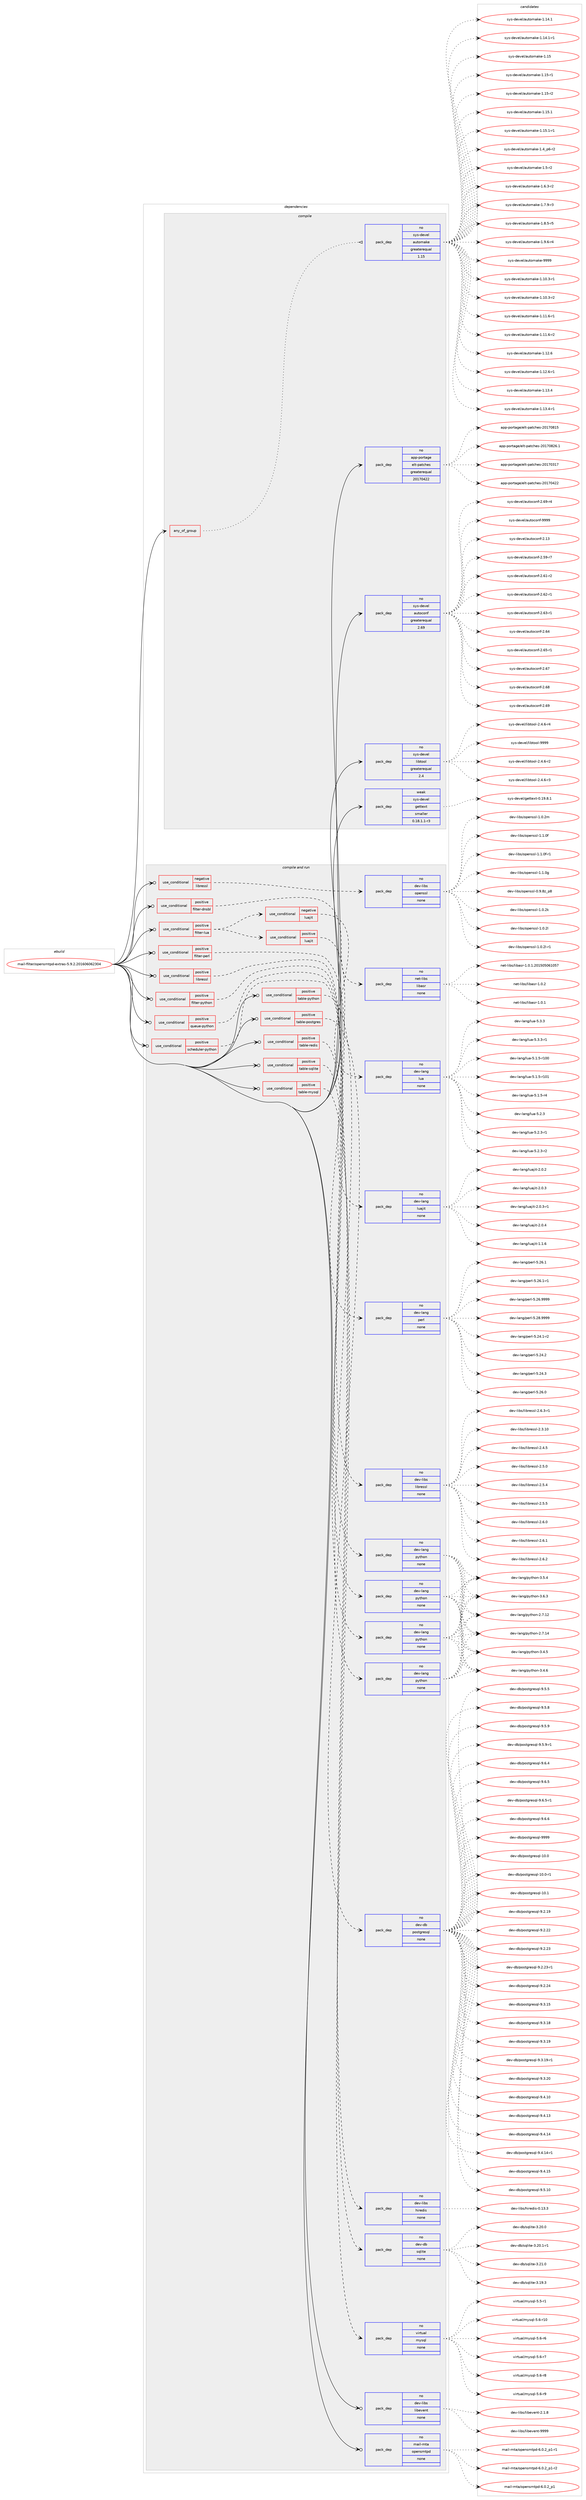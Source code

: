 digraph prolog {

# *************
# Graph options
# *************

newrank=true;
concentrate=true;
compound=true;
graph [rankdir=LR,fontname=Helvetica,fontsize=10,ranksep=1.5];#, ranksep=2.5, nodesep=0.2];
edge  [arrowhead=vee];
node  [fontname=Helvetica,fontsize=10];

# **********
# The ebuild
# **********

subgraph cluster_leftcol {
color=gray;
rank=same;
label=<<i>ebuild</i>>;
id [label="mail-filter/opensmtpd-extras-5.9.2.201606062304", color=red, width=4, href="../mail-filter/opensmtpd-extras-5.9.2.201606062304.svg"];
}

# ****************
# The dependencies
# ****************

subgraph cluster_midcol {
color=gray;
label=<<i>dependencies</i>>;
subgraph cluster_compile {
fillcolor="#eeeeee";
style=filled;
label=<<i>compile</i>>;
subgraph any5038 {
dependency342850 [label=<<TABLE BORDER="0" CELLBORDER="1" CELLSPACING="0" CELLPADDING="4"><TR><TD CELLPADDING="10">any_of_group</TD></TR></TABLE>>, shape=none, color=red];subgraph pack252106 {
dependency342851 [label=<<TABLE BORDER="0" CELLBORDER="1" CELLSPACING="0" CELLPADDING="4" WIDTH="220"><TR><TD ROWSPAN="6" CELLPADDING="30">pack_dep</TD></TR><TR><TD WIDTH="110">no</TD></TR><TR><TD>sys-devel</TD></TR><TR><TD>automake</TD></TR><TR><TD>greaterequal</TD></TR><TR><TD>1.15</TD></TR></TABLE>>, shape=none, color=blue];
}
dependency342850:e -> dependency342851:w [weight=20,style="dotted",arrowhead="oinv"];
}
id:e -> dependency342850:w [weight=20,style="solid",arrowhead="vee"];
subgraph pack252107 {
dependency342852 [label=<<TABLE BORDER="0" CELLBORDER="1" CELLSPACING="0" CELLPADDING="4" WIDTH="220"><TR><TD ROWSPAN="6" CELLPADDING="30">pack_dep</TD></TR><TR><TD WIDTH="110">no</TD></TR><TR><TD>app-portage</TD></TR><TR><TD>elt-patches</TD></TR><TR><TD>greaterequal</TD></TR><TR><TD>20170422</TD></TR></TABLE>>, shape=none, color=blue];
}
id:e -> dependency342852:w [weight=20,style="solid",arrowhead="vee"];
subgraph pack252108 {
dependency342853 [label=<<TABLE BORDER="0" CELLBORDER="1" CELLSPACING="0" CELLPADDING="4" WIDTH="220"><TR><TD ROWSPAN="6" CELLPADDING="30">pack_dep</TD></TR><TR><TD WIDTH="110">no</TD></TR><TR><TD>sys-devel</TD></TR><TR><TD>autoconf</TD></TR><TR><TD>greaterequal</TD></TR><TR><TD>2.69</TD></TR></TABLE>>, shape=none, color=blue];
}
id:e -> dependency342853:w [weight=20,style="solid",arrowhead="vee"];
subgraph pack252109 {
dependency342854 [label=<<TABLE BORDER="0" CELLBORDER="1" CELLSPACING="0" CELLPADDING="4" WIDTH="220"><TR><TD ROWSPAN="6" CELLPADDING="30">pack_dep</TD></TR><TR><TD WIDTH="110">no</TD></TR><TR><TD>sys-devel</TD></TR><TR><TD>libtool</TD></TR><TR><TD>greaterequal</TD></TR><TR><TD>2.4</TD></TR></TABLE>>, shape=none, color=blue];
}
id:e -> dependency342854:w [weight=20,style="solid",arrowhead="vee"];
subgraph pack252110 {
dependency342855 [label=<<TABLE BORDER="0" CELLBORDER="1" CELLSPACING="0" CELLPADDING="4" WIDTH="220"><TR><TD ROWSPAN="6" CELLPADDING="30">pack_dep</TD></TR><TR><TD WIDTH="110">weak</TD></TR><TR><TD>sys-devel</TD></TR><TR><TD>gettext</TD></TR><TR><TD>smaller</TD></TR><TR><TD>0.18.1.1-r3</TD></TR></TABLE>>, shape=none, color=blue];
}
id:e -> dependency342855:w [weight=20,style="solid",arrowhead="vee"];
}
subgraph cluster_compileandrun {
fillcolor="#eeeeee";
style=filled;
label=<<i>compile and run</i>>;
subgraph cond85605 {
dependency342856 [label=<<TABLE BORDER="0" CELLBORDER="1" CELLSPACING="0" CELLPADDING="4"><TR><TD ROWSPAN="3" CELLPADDING="10">use_conditional</TD></TR><TR><TD>negative</TD></TR><TR><TD>libressl</TD></TR></TABLE>>, shape=none, color=red];
subgraph pack252111 {
dependency342857 [label=<<TABLE BORDER="0" CELLBORDER="1" CELLSPACING="0" CELLPADDING="4" WIDTH="220"><TR><TD ROWSPAN="6" CELLPADDING="30">pack_dep</TD></TR><TR><TD WIDTH="110">no</TD></TR><TR><TD>dev-libs</TD></TR><TR><TD>openssl</TD></TR><TR><TD>none</TD></TR><TR><TD></TD></TR></TABLE>>, shape=none, color=blue];
}
dependency342856:e -> dependency342857:w [weight=20,style="dashed",arrowhead="vee"];
}
id:e -> dependency342856:w [weight=20,style="solid",arrowhead="odotvee"];
subgraph cond85606 {
dependency342858 [label=<<TABLE BORDER="0" CELLBORDER="1" CELLSPACING="0" CELLPADDING="4"><TR><TD ROWSPAN="3" CELLPADDING="10">use_conditional</TD></TR><TR><TD>positive</TD></TR><TR><TD>filter-dnsbl</TD></TR></TABLE>>, shape=none, color=red];
subgraph pack252112 {
dependency342859 [label=<<TABLE BORDER="0" CELLBORDER="1" CELLSPACING="0" CELLPADDING="4" WIDTH="220"><TR><TD ROWSPAN="6" CELLPADDING="30">pack_dep</TD></TR><TR><TD WIDTH="110">no</TD></TR><TR><TD>net-libs</TD></TR><TR><TD>libasr</TD></TR><TR><TD>none</TD></TR><TR><TD></TD></TR></TABLE>>, shape=none, color=blue];
}
dependency342858:e -> dependency342859:w [weight=20,style="dashed",arrowhead="vee"];
}
id:e -> dependency342858:w [weight=20,style="solid",arrowhead="odotvee"];
subgraph cond85607 {
dependency342860 [label=<<TABLE BORDER="0" CELLBORDER="1" CELLSPACING="0" CELLPADDING="4"><TR><TD ROWSPAN="3" CELLPADDING="10">use_conditional</TD></TR><TR><TD>positive</TD></TR><TR><TD>filter-lua</TD></TR></TABLE>>, shape=none, color=red];
subgraph cond85608 {
dependency342861 [label=<<TABLE BORDER="0" CELLBORDER="1" CELLSPACING="0" CELLPADDING="4"><TR><TD ROWSPAN="3" CELLPADDING="10">use_conditional</TD></TR><TR><TD>positive</TD></TR><TR><TD>luajit</TD></TR></TABLE>>, shape=none, color=red];
subgraph pack252113 {
dependency342862 [label=<<TABLE BORDER="0" CELLBORDER="1" CELLSPACING="0" CELLPADDING="4" WIDTH="220"><TR><TD ROWSPAN="6" CELLPADDING="30">pack_dep</TD></TR><TR><TD WIDTH="110">no</TD></TR><TR><TD>dev-lang</TD></TR><TR><TD>luajit</TD></TR><TR><TD>none</TD></TR><TR><TD></TD></TR></TABLE>>, shape=none, color=blue];
}
dependency342861:e -> dependency342862:w [weight=20,style="dashed",arrowhead="vee"];
}
dependency342860:e -> dependency342861:w [weight=20,style="dashed",arrowhead="vee"];
subgraph cond85609 {
dependency342863 [label=<<TABLE BORDER="0" CELLBORDER="1" CELLSPACING="0" CELLPADDING="4"><TR><TD ROWSPAN="3" CELLPADDING="10">use_conditional</TD></TR><TR><TD>negative</TD></TR><TR><TD>luajit</TD></TR></TABLE>>, shape=none, color=red];
subgraph pack252114 {
dependency342864 [label=<<TABLE BORDER="0" CELLBORDER="1" CELLSPACING="0" CELLPADDING="4" WIDTH="220"><TR><TD ROWSPAN="6" CELLPADDING="30">pack_dep</TD></TR><TR><TD WIDTH="110">no</TD></TR><TR><TD>dev-lang</TD></TR><TR><TD>lua</TD></TR><TR><TD>none</TD></TR><TR><TD></TD></TR></TABLE>>, shape=none, color=blue];
}
dependency342863:e -> dependency342864:w [weight=20,style="dashed",arrowhead="vee"];
}
dependency342860:e -> dependency342863:w [weight=20,style="dashed",arrowhead="vee"];
}
id:e -> dependency342860:w [weight=20,style="solid",arrowhead="odotvee"];
subgraph cond85610 {
dependency342865 [label=<<TABLE BORDER="0" CELLBORDER="1" CELLSPACING="0" CELLPADDING="4"><TR><TD ROWSPAN="3" CELLPADDING="10">use_conditional</TD></TR><TR><TD>positive</TD></TR><TR><TD>filter-perl</TD></TR></TABLE>>, shape=none, color=red];
subgraph pack252115 {
dependency342866 [label=<<TABLE BORDER="0" CELLBORDER="1" CELLSPACING="0" CELLPADDING="4" WIDTH="220"><TR><TD ROWSPAN="6" CELLPADDING="30">pack_dep</TD></TR><TR><TD WIDTH="110">no</TD></TR><TR><TD>dev-lang</TD></TR><TR><TD>perl</TD></TR><TR><TD>none</TD></TR><TR><TD></TD></TR></TABLE>>, shape=none, color=blue];
}
dependency342865:e -> dependency342866:w [weight=20,style="dashed",arrowhead="vee"];
}
id:e -> dependency342865:w [weight=20,style="solid",arrowhead="odotvee"];
subgraph cond85611 {
dependency342867 [label=<<TABLE BORDER="0" CELLBORDER="1" CELLSPACING="0" CELLPADDING="4"><TR><TD ROWSPAN="3" CELLPADDING="10">use_conditional</TD></TR><TR><TD>positive</TD></TR><TR><TD>filter-python</TD></TR></TABLE>>, shape=none, color=red];
subgraph pack252116 {
dependency342868 [label=<<TABLE BORDER="0" CELLBORDER="1" CELLSPACING="0" CELLPADDING="4" WIDTH="220"><TR><TD ROWSPAN="6" CELLPADDING="30">pack_dep</TD></TR><TR><TD WIDTH="110">no</TD></TR><TR><TD>dev-lang</TD></TR><TR><TD>python</TD></TR><TR><TD>none</TD></TR><TR><TD></TD></TR></TABLE>>, shape=none, color=blue];
}
dependency342867:e -> dependency342868:w [weight=20,style="dashed",arrowhead="vee"];
}
id:e -> dependency342867:w [weight=20,style="solid",arrowhead="odotvee"];
subgraph cond85612 {
dependency342869 [label=<<TABLE BORDER="0" CELLBORDER="1" CELLSPACING="0" CELLPADDING="4"><TR><TD ROWSPAN="3" CELLPADDING="10">use_conditional</TD></TR><TR><TD>positive</TD></TR><TR><TD>libressl</TD></TR></TABLE>>, shape=none, color=red];
subgraph pack252117 {
dependency342870 [label=<<TABLE BORDER="0" CELLBORDER="1" CELLSPACING="0" CELLPADDING="4" WIDTH="220"><TR><TD ROWSPAN="6" CELLPADDING="30">pack_dep</TD></TR><TR><TD WIDTH="110">no</TD></TR><TR><TD>dev-libs</TD></TR><TR><TD>libressl</TD></TR><TR><TD>none</TD></TR><TR><TD></TD></TR></TABLE>>, shape=none, color=blue];
}
dependency342869:e -> dependency342870:w [weight=20,style="dashed",arrowhead="vee"];
}
id:e -> dependency342869:w [weight=20,style="solid",arrowhead="odotvee"];
subgraph cond85613 {
dependency342871 [label=<<TABLE BORDER="0" CELLBORDER="1" CELLSPACING="0" CELLPADDING="4"><TR><TD ROWSPAN="3" CELLPADDING="10">use_conditional</TD></TR><TR><TD>positive</TD></TR><TR><TD>queue-python</TD></TR></TABLE>>, shape=none, color=red];
subgraph pack252118 {
dependency342872 [label=<<TABLE BORDER="0" CELLBORDER="1" CELLSPACING="0" CELLPADDING="4" WIDTH="220"><TR><TD ROWSPAN="6" CELLPADDING="30">pack_dep</TD></TR><TR><TD WIDTH="110">no</TD></TR><TR><TD>dev-lang</TD></TR><TR><TD>python</TD></TR><TR><TD>none</TD></TR><TR><TD></TD></TR></TABLE>>, shape=none, color=blue];
}
dependency342871:e -> dependency342872:w [weight=20,style="dashed",arrowhead="vee"];
}
id:e -> dependency342871:w [weight=20,style="solid",arrowhead="odotvee"];
subgraph cond85614 {
dependency342873 [label=<<TABLE BORDER="0" CELLBORDER="1" CELLSPACING="0" CELLPADDING="4"><TR><TD ROWSPAN="3" CELLPADDING="10">use_conditional</TD></TR><TR><TD>positive</TD></TR><TR><TD>scheduler-python</TD></TR></TABLE>>, shape=none, color=red];
subgraph pack252119 {
dependency342874 [label=<<TABLE BORDER="0" CELLBORDER="1" CELLSPACING="0" CELLPADDING="4" WIDTH="220"><TR><TD ROWSPAN="6" CELLPADDING="30">pack_dep</TD></TR><TR><TD WIDTH="110">no</TD></TR><TR><TD>dev-lang</TD></TR><TR><TD>python</TD></TR><TR><TD>none</TD></TR><TR><TD></TD></TR></TABLE>>, shape=none, color=blue];
}
dependency342873:e -> dependency342874:w [weight=20,style="dashed",arrowhead="vee"];
}
id:e -> dependency342873:w [weight=20,style="solid",arrowhead="odotvee"];
subgraph cond85615 {
dependency342875 [label=<<TABLE BORDER="0" CELLBORDER="1" CELLSPACING="0" CELLPADDING="4"><TR><TD ROWSPAN="3" CELLPADDING="10">use_conditional</TD></TR><TR><TD>positive</TD></TR><TR><TD>table-mysql</TD></TR></TABLE>>, shape=none, color=red];
subgraph pack252120 {
dependency342876 [label=<<TABLE BORDER="0" CELLBORDER="1" CELLSPACING="0" CELLPADDING="4" WIDTH="220"><TR><TD ROWSPAN="6" CELLPADDING="30">pack_dep</TD></TR><TR><TD WIDTH="110">no</TD></TR><TR><TD>virtual</TD></TR><TR><TD>mysql</TD></TR><TR><TD>none</TD></TR><TR><TD></TD></TR></TABLE>>, shape=none, color=blue];
}
dependency342875:e -> dependency342876:w [weight=20,style="dashed",arrowhead="vee"];
}
id:e -> dependency342875:w [weight=20,style="solid",arrowhead="odotvee"];
subgraph cond85616 {
dependency342877 [label=<<TABLE BORDER="0" CELLBORDER="1" CELLSPACING="0" CELLPADDING="4"><TR><TD ROWSPAN="3" CELLPADDING="10">use_conditional</TD></TR><TR><TD>positive</TD></TR><TR><TD>table-postgres</TD></TR></TABLE>>, shape=none, color=red];
subgraph pack252121 {
dependency342878 [label=<<TABLE BORDER="0" CELLBORDER="1" CELLSPACING="0" CELLPADDING="4" WIDTH="220"><TR><TD ROWSPAN="6" CELLPADDING="30">pack_dep</TD></TR><TR><TD WIDTH="110">no</TD></TR><TR><TD>dev-db</TD></TR><TR><TD>postgresql</TD></TR><TR><TD>none</TD></TR><TR><TD></TD></TR></TABLE>>, shape=none, color=blue];
}
dependency342877:e -> dependency342878:w [weight=20,style="dashed",arrowhead="vee"];
}
id:e -> dependency342877:w [weight=20,style="solid",arrowhead="odotvee"];
subgraph cond85617 {
dependency342879 [label=<<TABLE BORDER="0" CELLBORDER="1" CELLSPACING="0" CELLPADDING="4"><TR><TD ROWSPAN="3" CELLPADDING="10">use_conditional</TD></TR><TR><TD>positive</TD></TR><TR><TD>table-python</TD></TR></TABLE>>, shape=none, color=red];
subgraph pack252122 {
dependency342880 [label=<<TABLE BORDER="0" CELLBORDER="1" CELLSPACING="0" CELLPADDING="4" WIDTH="220"><TR><TD ROWSPAN="6" CELLPADDING="30">pack_dep</TD></TR><TR><TD WIDTH="110">no</TD></TR><TR><TD>dev-lang</TD></TR><TR><TD>python</TD></TR><TR><TD>none</TD></TR><TR><TD></TD></TR></TABLE>>, shape=none, color=blue];
}
dependency342879:e -> dependency342880:w [weight=20,style="dashed",arrowhead="vee"];
}
id:e -> dependency342879:w [weight=20,style="solid",arrowhead="odotvee"];
subgraph cond85618 {
dependency342881 [label=<<TABLE BORDER="0" CELLBORDER="1" CELLSPACING="0" CELLPADDING="4"><TR><TD ROWSPAN="3" CELLPADDING="10">use_conditional</TD></TR><TR><TD>positive</TD></TR><TR><TD>table-redis</TD></TR></TABLE>>, shape=none, color=red];
subgraph pack252123 {
dependency342882 [label=<<TABLE BORDER="0" CELLBORDER="1" CELLSPACING="0" CELLPADDING="4" WIDTH="220"><TR><TD ROWSPAN="6" CELLPADDING="30">pack_dep</TD></TR><TR><TD WIDTH="110">no</TD></TR><TR><TD>dev-libs</TD></TR><TR><TD>hiredis</TD></TR><TR><TD>none</TD></TR><TR><TD></TD></TR></TABLE>>, shape=none, color=blue];
}
dependency342881:e -> dependency342882:w [weight=20,style="dashed",arrowhead="vee"];
}
id:e -> dependency342881:w [weight=20,style="solid",arrowhead="odotvee"];
subgraph cond85619 {
dependency342883 [label=<<TABLE BORDER="0" CELLBORDER="1" CELLSPACING="0" CELLPADDING="4"><TR><TD ROWSPAN="3" CELLPADDING="10">use_conditional</TD></TR><TR><TD>positive</TD></TR><TR><TD>table-sqlite</TD></TR></TABLE>>, shape=none, color=red];
subgraph pack252124 {
dependency342884 [label=<<TABLE BORDER="0" CELLBORDER="1" CELLSPACING="0" CELLPADDING="4" WIDTH="220"><TR><TD ROWSPAN="6" CELLPADDING="30">pack_dep</TD></TR><TR><TD WIDTH="110">no</TD></TR><TR><TD>dev-db</TD></TR><TR><TD>sqlite</TD></TR><TR><TD>none</TD></TR><TR><TD></TD></TR></TABLE>>, shape=none, color=blue];
}
dependency342883:e -> dependency342884:w [weight=20,style="dashed",arrowhead="vee"];
}
id:e -> dependency342883:w [weight=20,style="solid",arrowhead="odotvee"];
subgraph pack252125 {
dependency342885 [label=<<TABLE BORDER="0" CELLBORDER="1" CELLSPACING="0" CELLPADDING="4" WIDTH="220"><TR><TD ROWSPAN="6" CELLPADDING="30">pack_dep</TD></TR><TR><TD WIDTH="110">no</TD></TR><TR><TD>dev-libs</TD></TR><TR><TD>libevent</TD></TR><TR><TD>none</TD></TR><TR><TD></TD></TR></TABLE>>, shape=none, color=blue];
}
id:e -> dependency342885:w [weight=20,style="solid",arrowhead="odotvee"];
subgraph pack252126 {
dependency342886 [label=<<TABLE BORDER="0" CELLBORDER="1" CELLSPACING="0" CELLPADDING="4" WIDTH="220"><TR><TD ROWSPAN="6" CELLPADDING="30">pack_dep</TD></TR><TR><TD WIDTH="110">no</TD></TR><TR><TD>mail-mta</TD></TR><TR><TD>opensmtpd</TD></TR><TR><TD>none</TD></TR><TR><TD></TD></TR></TABLE>>, shape=none, color=blue];
}
id:e -> dependency342886:w [weight=20,style="solid",arrowhead="odotvee"];
}
subgraph cluster_run {
fillcolor="#eeeeee";
style=filled;
label=<<i>run</i>>;
}
}

# **************
# The candidates
# **************

subgraph cluster_choices {
rank=same;
color=gray;
label=<<i>candidates</i>>;

subgraph choice252106 {
color=black;
nodesep=1;
choice11512111545100101118101108479711711611110997107101454946494846514511449 [label="sys-devel/automake-1.10.3-r1", color=red, width=4,href="../sys-devel/automake-1.10.3-r1.svg"];
choice11512111545100101118101108479711711611110997107101454946494846514511450 [label="sys-devel/automake-1.10.3-r2", color=red, width=4,href="../sys-devel/automake-1.10.3-r2.svg"];
choice11512111545100101118101108479711711611110997107101454946494946544511449 [label="sys-devel/automake-1.11.6-r1", color=red, width=4,href="../sys-devel/automake-1.11.6-r1.svg"];
choice11512111545100101118101108479711711611110997107101454946494946544511450 [label="sys-devel/automake-1.11.6-r2", color=red, width=4,href="../sys-devel/automake-1.11.6-r2.svg"];
choice1151211154510010111810110847971171161111099710710145494649504654 [label="sys-devel/automake-1.12.6", color=red, width=4,href="../sys-devel/automake-1.12.6.svg"];
choice11512111545100101118101108479711711611110997107101454946495046544511449 [label="sys-devel/automake-1.12.6-r1", color=red, width=4,href="../sys-devel/automake-1.12.6-r1.svg"];
choice1151211154510010111810110847971171161111099710710145494649514652 [label="sys-devel/automake-1.13.4", color=red, width=4,href="../sys-devel/automake-1.13.4.svg"];
choice11512111545100101118101108479711711611110997107101454946495146524511449 [label="sys-devel/automake-1.13.4-r1", color=red, width=4,href="../sys-devel/automake-1.13.4-r1.svg"];
choice1151211154510010111810110847971171161111099710710145494649524649 [label="sys-devel/automake-1.14.1", color=red, width=4,href="../sys-devel/automake-1.14.1.svg"];
choice11512111545100101118101108479711711611110997107101454946495246494511449 [label="sys-devel/automake-1.14.1-r1", color=red, width=4,href="../sys-devel/automake-1.14.1-r1.svg"];
choice115121115451001011181011084797117116111109971071014549464953 [label="sys-devel/automake-1.15", color=red, width=4,href="../sys-devel/automake-1.15.svg"];
choice1151211154510010111810110847971171161111099710710145494649534511449 [label="sys-devel/automake-1.15-r1", color=red, width=4,href="../sys-devel/automake-1.15-r1.svg"];
choice1151211154510010111810110847971171161111099710710145494649534511450 [label="sys-devel/automake-1.15-r2", color=red, width=4,href="../sys-devel/automake-1.15-r2.svg"];
choice1151211154510010111810110847971171161111099710710145494649534649 [label="sys-devel/automake-1.15.1", color=red, width=4,href="../sys-devel/automake-1.15.1.svg"];
choice11512111545100101118101108479711711611110997107101454946495346494511449 [label="sys-devel/automake-1.15.1-r1", color=red, width=4,href="../sys-devel/automake-1.15.1-r1.svg"];
choice115121115451001011181011084797117116111109971071014549465295112544511450 [label="sys-devel/automake-1.4_p6-r2", color=red, width=4,href="../sys-devel/automake-1.4_p6-r2.svg"];
choice11512111545100101118101108479711711611110997107101454946534511450 [label="sys-devel/automake-1.5-r2", color=red, width=4,href="../sys-devel/automake-1.5-r2.svg"];
choice115121115451001011181011084797117116111109971071014549465446514511450 [label="sys-devel/automake-1.6.3-r2", color=red, width=4,href="../sys-devel/automake-1.6.3-r2.svg"];
choice115121115451001011181011084797117116111109971071014549465546574511451 [label="sys-devel/automake-1.7.9-r3", color=red, width=4,href="../sys-devel/automake-1.7.9-r3.svg"];
choice115121115451001011181011084797117116111109971071014549465646534511453 [label="sys-devel/automake-1.8.5-r5", color=red, width=4,href="../sys-devel/automake-1.8.5-r5.svg"];
choice115121115451001011181011084797117116111109971071014549465746544511452 [label="sys-devel/automake-1.9.6-r4", color=red, width=4,href="../sys-devel/automake-1.9.6-r4.svg"];
choice115121115451001011181011084797117116111109971071014557575757 [label="sys-devel/automake-9999", color=red, width=4,href="../sys-devel/automake-9999.svg"];
dependency342851:e -> choice11512111545100101118101108479711711611110997107101454946494846514511449:w [style=dotted,weight="100"];
dependency342851:e -> choice11512111545100101118101108479711711611110997107101454946494846514511450:w [style=dotted,weight="100"];
dependency342851:e -> choice11512111545100101118101108479711711611110997107101454946494946544511449:w [style=dotted,weight="100"];
dependency342851:e -> choice11512111545100101118101108479711711611110997107101454946494946544511450:w [style=dotted,weight="100"];
dependency342851:e -> choice1151211154510010111810110847971171161111099710710145494649504654:w [style=dotted,weight="100"];
dependency342851:e -> choice11512111545100101118101108479711711611110997107101454946495046544511449:w [style=dotted,weight="100"];
dependency342851:e -> choice1151211154510010111810110847971171161111099710710145494649514652:w [style=dotted,weight="100"];
dependency342851:e -> choice11512111545100101118101108479711711611110997107101454946495146524511449:w [style=dotted,weight="100"];
dependency342851:e -> choice1151211154510010111810110847971171161111099710710145494649524649:w [style=dotted,weight="100"];
dependency342851:e -> choice11512111545100101118101108479711711611110997107101454946495246494511449:w [style=dotted,weight="100"];
dependency342851:e -> choice115121115451001011181011084797117116111109971071014549464953:w [style=dotted,weight="100"];
dependency342851:e -> choice1151211154510010111810110847971171161111099710710145494649534511449:w [style=dotted,weight="100"];
dependency342851:e -> choice1151211154510010111810110847971171161111099710710145494649534511450:w [style=dotted,weight="100"];
dependency342851:e -> choice1151211154510010111810110847971171161111099710710145494649534649:w [style=dotted,weight="100"];
dependency342851:e -> choice11512111545100101118101108479711711611110997107101454946495346494511449:w [style=dotted,weight="100"];
dependency342851:e -> choice115121115451001011181011084797117116111109971071014549465295112544511450:w [style=dotted,weight="100"];
dependency342851:e -> choice11512111545100101118101108479711711611110997107101454946534511450:w [style=dotted,weight="100"];
dependency342851:e -> choice115121115451001011181011084797117116111109971071014549465446514511450:w [style=dotted,weight="100"];
dependency342851:e -> choice115121115451001011181011084797117116111109971071014549465546574511451:w [style=dotted,weight="100"];
dependency342851:e -> choice115121115451001011181011084797117116111109971071014549465646534511453:w [style=dotted,weight="100"];
dependency342851:e -> choice115121115451001011181011084797117116111109971071014549465746544511452:w [style=dotted,weight="100"];
dependency342851:e -> choice115121115451001011181011084797117116111109971071014557575757:w [style=dotted,weight="100"];
}
subgraph choice252107 {
color=black;
nodesep=1;
choice97112112451121111141169710310147101108116451129711699104101115455048495548514955 [label="app-portage/elt-patches-20170317", color=red, width=4,href="../app-portage/elt-patches-20170317.svg"];
choice97112112451121111141169710310147101108116451129711699104101115455048495548525050 [label="app-portage/elt-patches-20170422", color=red, width=4,href="../app-portage/elt-patches-20170422.svg"];
choice97112112451121111141169710310147101108116451129711699104101115455048495548564953 [label="app-portage/elt-patches-20170815", color=red, width=4,href="../app-portage/elt-patches-20170815.svg"];
choice971121124511211111411697103101471011081164511297116991041011154550484955485650544649 [label="app-portage/elt-patches-20170826.1", color=red, width=4,href="../app-portage/elt-patches-20170826.1.svg"];
dependency342852:e -> choice97112112451121111141169710310147101108116451129711699104101115455048495548514955:w [style=dotted,weight="100"];
dependency342852:e -> choice97112112451121111141169710310147101108116451129711699104101115455048495548525050:w [style=dotted,weight="100"];
dependency342852:e -> choice97112112451121111141169710310147101108116451129711699104101115455048495548564953:w [style=dotted,weight="100"];
dependency342852:e -> choice971121124511211111411697103101471011081164511297116991041011154550484955485650544649:w [style=dotted,weight="100"];
}
subgraph choice252108 {
color=black;
nodesep=1;
choice115121115451001011181011084797117116111991111101024550464951 [label="sys-devel/autoconf-2.13", color=red, width=4,href="../sys-devel/autoconf-2.13.svg"];
choice1151211154510010111810110847971171161119911111010245504653574511455 [label="sys-devel/autoconf-2.59-r7", color=red, width=4,href="../sys-devel/autoconf-2.59-r7.svg"];
choice1151211154510010111810110847971171161119911111010245504654494511450 [label="sys-devel/autoconf-2.61-r2", color=red, width=4,href="../sys-devel/autoconf-2.61-r2.svg"];
choice1151211154510010111810110847971171161119911111010245504654504511449 [label="sys-devel/autoconf-2.62-r1", color=red, width=4,href="../sys-devel/autoconf-2.62-r1.svg"];
choice1151211154510010111810110847971171161119911111010245504654514511449 [label="sys-devel/autoconf-2.63-r1", color=red, width=4,href="../sys-devel/autoconf-2.63-r1.svg"];
choice115121115451001011181011084797117116111991111101024550465452 [label="sys-devel/autoconf-2.64", color=red, width=4,href="../sys-devel/autoconf-2.64.svg"];
choice1151211154510010111810110847971171161119911111010245504654534511449 [label="sys-devel/autoconf-2.65-r1", color=red, width=4,href="../sys-devel/autoconf-2.65-r1.svg"];
choice115121115451001011181011084797117116111991111101024550465455 [label="sys-devel/autoconf-2.67", color=red, width=4,href="../sys-devel/autoconf-2.67.svg"];
choice115121115451001011181011084797117116111991111101024550465456 [label="sys-devel/autoconf-2.68", color=red, width=4,href="../sys-devel/autoconf-2.68.svg"];
choice115121115451001011181011084797117116111991111101024550465457 [label="sys-devel/autoconf-2.69", color=red, width=4,href="../sys-devel/autoconf-2.69.svg"];
choice1151211154510010111810110847971171161119911111010245504654574511452 [label="sys-devel/autoconf-2.69-r4", color=red, width=4,href="../sys-devel/autoconf-2.69-r4.svg"];
choice115121115451001011181011084797117116111991111101024557575757 [label="sys-devel/autoconf-9999", color=red, width=4,href="../sys-devel/autoconf-9999.svg"];
dependency342853:e -> choice115121115451001011181011084797117116111991111101024550464951:w [style=dotted,weight="100"];
dependency342853:e -> choice1151211154510010111810110847971171161119911111010245504653574511455:w [style=dotted,weight="100"];
dependency342853:e -> choice1151211154510010111810110847971171161119911111010245504654494511450:w [style=dotted,weight="100"];
dependency342853:e -> choice1151211154510010111810110847971171161119911111010245504654504511449:w [style=dotted,weight="100"];
dependency342853:e -> choice1151211154510010111810110847971171161119911111010245504654514511449:w [style=dotted,weight="100"];
dependency342853:e -> choice115121115451001011181011084797117116111991111101024550465452:w [style=dotted,weight="100"];
dependency342853:e -> choice1151211154510010111810110847971171161119911111010245504654534511449:w [style=dotted,weight="100"];
dependency342853:e -> choice115121115451001011181011084797117116111991111101024550465455:w [style=dotted,weight="100"];
dependency342853:e -> choice115121115451001011181011084797117116111991111101024550465456:w [style=dotted,weight="100"];
dependency342853:e -> choice115121115451001011181011084797117116111991111101024550465457:w [style=dotted,weight="100"];
dependency342853:e -> choice1151211154510010111810110847971171161119911111010245504654574511452:w [style=dotted,weight="100"];
dependency342853:e -> choice115121115451001011181011084797117116111991111101024557575757:w [style=dotted,weight="100"];
}
subgraph choice252109 {
color=black;
nodesep=1;
choice1151211154510010111810110847108105981161111111084550465246544511450 [label="sys-devel/libtool-2.4.6-r2", color=red, width=4,href="../sys-devel/libtool-2.4.6-r2.svg"];
choice1151211154510010111810110847108105981161111111084550465246544511451 [label="sys-devel/libtool-2.4.6-r3", color=red, width=4,href="../sys-devel/libtool-2.4.6-r3.svg"];
choice1151211154510010111810110847108105981161111111084550465246544511452 [label="sys-devel/libtool-2.4.6-r4", color=red, width=4,href="../sys-devel/libtool-2.4.6-r4.svg"];
choice1151211154510010111810110847108105981161111111084557575757 [label="sys-devel/libtool-9999", color=red, width=4,href="../sys-devel/libtool-9999.svg"];
dependency342854:e -> choice1151211154510010111810110847108105981161111111084550465246544511450:w [style=dotted,weight="100"];
dependency342854:e -> choice1151211154510010111810110847108105981161111111084550465246544511451:w [style=dotted,weight="100"];
dependency342854:e -> choice1151211154510010111810110847108105981161111111084550465246544511452:w [style=dotted,weight="100"];
dependency342854:e -> choice1151211154510010111810110847108105981161111111084557575757:w [style=dotted,weight="100"];
}
subgraph choice252110 {
color=black;
nodesep=1;
choice1151211154510010111810110847103101116116101120116454846495746564649 [label="sys-devel/gettext-0.19.8.1", color=red, width=4,href="../sys-devel/gettext-0.19.8.1.svg"];
dependency342855:e -> choice1151211154510010111810110847103101116116101120116454846495746564649:w [style=dotted,weight="100"];
}
subgraph choice252111 {
color=black;
nodesep=1;
choice1001011184510810598115471111121011101151151084548465746561229511256 [label="dev-libs/openssl-0.9.8z_p8", color=red, width=4,href="../dev-libs/openssl-0.9.8z_p8.svg"];
choice100101118451081059811547111112101110115115108454946484650107 [label="dev-libs/openssl-1.0.2k", color=red, width=4,href="../dev-libs/openssl-1.0.2k.svg"];
choice100101118451081059811547111112101110115115108454946484650108 [label="dev-libs/openssl-1.0.2l", color=red, width=4,href="../dev-libs/openssl-1.0.2l.svg"];
choice1001011184510810598115471111121011101151151084549464846501084511449 [label="dev-libs/openssl-1.0.2l-r1", color=red, width=4,href="../dev-libs/openssl-1.0.2l-r1.svg"];
choice100101118451081059811547111112101110115115108454946484650109 [label="dev-libs/openssl-1.0.2m", color=red, width=4,href="../dev-libs/openssl-1.0.2m.svg"];
choice100101118451081059811547111112101110115115108454946494648102 [label="dev-libs/openssl-1.1.0f", color=red, width=4,href="../dev-libs/openssl-1.1.0f.svg"];
choice1001011184510810598115471111121011101151151084549464946481024511449 [label="dev-libs/openssl-1.1.0f-r1", color=red, width=4,href="../dev-libs/openssl-1.1.0f-r1.svg"];
choice100101118451081059811547111112101110115115108454946494648103 [label="dev-libs/openssl-1.1.0g", color=red, width=4,href="../dev-libs/openssl-1.1.0g.svg"];
dependency342857:e -> choice1001011184510810598115471111121011101151151084548465746561229511256:w [style=dotted,weight="100"];
dependency342857:e -> choice100101118451081059811547111112101110115115108454946484650107:w [style=dotted,weight="100"];
dependency342857:e -> choice100101118451081059811547111112101110115115108454946484650108:w [style=dotted,weight="100"];
dependency342857:e -> choice1001011184510810598115471111121011101151151084549464846501084511449:w [style=dotted,weight="100"];
dependency342857:e -> choice100101118451081059811547111112101110115115108454946484650109:w [style=dotted,weight="100"];
dependency342857:e -> choice100101118451081059811547111112101110115115108454946494648102:w [style=dotted,weight="100"];
dependency342857:e -> choice1001011184510810598115471111121011101151151084549464946481024511449:w [style=dotted,weight="100"];
dependency342857:e -> choice100101118451081059811547111112101110115115108454946494648103:w [style=dotted,weight="100"];
}
subgraph choice252112 {
color=black;
nodesep=1;
choice1101011164510810598115471081059897115114454946484649 [label="net-libs/libasr-1.0.1", color=red, width=4,href="../net-libs/libasr-1.0.1.svg"];
choice110101116451081059811547108105989711511445494648464946504849534853485449485355 [label="net-libs/libasr-1.0.1.201505061057", color=red, width=4,href="../net-libs/libasr-1.0.1.201505061057.svg"];
choice1101011164510810598115471081059897115114454946484650 [label="net-libs/libasr-1.0.2", color=red, width=4,href="../net-libs/libasr-1.0.2.svg"];
dependency342859:e -> choice1101011164510810598115471081059897115114454946484649:w [style=dotted,weight="100"];
dependency342859:e -> choice110101116451081059811547108105989711511445494648464946504849534853485449485355:w [style=dotted,weight="100"];
dependency342859:e -> choice1101011164510810598115471081059897115114454946484650:w [style=dotted,weight="100"];
}
subgraph choice252113 {
color=black;
nodesep=1;
choice10010111845108971101034710811797106105116454946494654 [label="dev-lang/luajit-1.1.6", color=red, width=4,href="../dev-lang/luajit-1.1.6.svg"];
choice10010111845108971101034710811797106105116455046484650 [label="dev-lang/luajit-2.0.2", color=red, width=4,href="../dev-lang/luajit-2.0.2.svg"];
choice10010111845108971101034710811797106105116455046484651 [label="dev-lang/luajit-2.0.3", color=red, width=4,href="../dev-lang/luajit-2.0.3.svg"];
choice100101118451089711010347108117971061051164550464846514511449 [label="dev-lang/luajit-2.0.3-r1", color=red, width=4,href="../dev-lang/luajit-2.0.3-r1.svg"];
choice10010111845108971101034710811797106105116455046484652 [label="dev-lang/luajit-2.0.4", color=red, width=4,href="../dev-lang/luajit-2.0.4.svg"];
dependency342862:e -> choice10010111845108971101034710811797106105116454946494654:w [style=dotted,weight="100"];
dependency342862:e -> choice10010111845108971101034710811797106105116455046484650:w [style=dotted,weight="100"];
dependency342862:e -> choice10010111845108971101034710811797106105116455046484651:w [style=dotted,weight="100"];
dependency342862:e -> choice100101118451089711010347108117971061051164550464846514511449:w [style=dotted,weight="100"];
dependency342862:e -> choice10010111845108971101034710811797106105116455046484652:w [style=dotted,weight="100"];
}
subgraph choice252114 {
color=black;
nodesep=1;
choice1001011184510897110103471081179745534649465345114494848 [label="dev-lang/lua-5.1.5-r100", color=red, width=4,href="../dev-lang/lua-5.1.5-r100.svg"];
choice1001011184510897110103471081179745534649465345114494849 [label="dev-lang/lua-5.1.5-r101", color=red, width=4,href="../dev-lang/lua-5.1.5-r101.svg"];
choice100101118451089711010347108117974553464946534511452 [label="dev-lang/lua-5.1.5-r4", color=red, width=4,href="../dev-lang/lua-5.1.5-r4.svg"];
choice10010111845108971101034710811797455346504651 [label="dev-lang/lua-5.2.3", color=red, width=4,href="../dev-lang/lua-5.2.3.svg"];
choice100101118451089711010347108117974553465046514511449 [label="dev-lang/lua-5.2.3-r1", color=red, width=4,href="../dev-lang/lua-5.2.3-r1.svg"];
choice100101118451089711010347108117974553465046514511450 [label="dev-lang/lua-5.2.3-r2", color=red, width=4,href="../dev-lang/lua-5.2.3-r2.svg"];
choice10010111845108971101034710811797455346514651 [label="dev-lang/lua-5.3.3", color=red, width=4,href="../dev-lang/lua-5.3.3.svg"];
choice100101118451089711010347108117974553465146514511449 [label="dev-lang/lua-5.3.3-r1", color=red, width=4,href="../dev-lang/lua-5.3.3-r1.svg"];
dependency342864:e -> choice1001011184510897110103471081179745534649465345114494848:w [style=dotted,weight="100"];
dependency342864:e -> choice1001011184510897110103471081179745534649465345114494849:w [style=dotted,weight="100"];
dependency342864:e -> choice100101118451089711010347108117974553464946534511452:w [style=dotted,weight="100"];
dependency342864:e -> choice10010111845108971101034710811797455346504651:w [style=dotted,weight="100"];
dependency342864:e -> choice100101118451089711010347108117974553465046514511449:w [style=dotted,weight="100"];
dependency342864:e -> choice100101118451089711010347108117974553465046514511450:w [style=dotted,weight="100"];
dependency342864:e -> choice10010111845108971101034710811797455346514651:w [style=dotted,weight="100"];
dependency342864:e -> choice100101118451089711010347108117974553465146514511449:w [style=dotted,weight="100"];
}
subgraph choice252115 {
color=black;
nodesep=1;
choice100101118451089711010347112101114108455346505246494511450 [label="dev-lang/perl-5.24.1-r2", color=red, width=4,href="../dev-lang/perl-5.24.1-r2.svg"];
choice10010111845108971101034711210111410845534650524650 [label="dev-lang/perl-5.24.2", color=red, width=4,href="../dev-lang/perl-5.24.2.svg"];
choice10010111845108971101034711210111410845534650524651 [label="dev-lang/perl-5.24.3", color=red, width=4,href="../dev-lang/perl-5.24.3.svg"];
choice10010111845108971101034711210111410845534650544648 [label="dev-lang/perl-5.26.0", color=red, width=4,href="../dev-lang/perl-5.26.0.svg"];
choice10010111845108971101034711210111410845534650544649 [label="dev-lang/perl-5.26.1", color=red, width=4,href="../dev-lang/perl-5.26.1.svg"];
choice100101118451089711010347112101114108455346505446494511449 [label="dev-lang/perl-5.26.1-r1", color=red, width=4,href="../dev-lang/perl-5.26.1-r1.svg"];
choice10010111845108971101034711210111410845534650544657575757 [label="dev-lang/perl-5.26.9999", color=red, width=4,href="../dev-lang/perl-5.26.9999.svg"];
choice10010111845108971101034711210111410845534650564657575757 [label="dev-lang/perl-5.28.9999", color=red, width=4,href="../dev-lang/perl-5.28.9999.svg"];
dependency342866:e -> choice100101118451089711010347112101114108455346505246494511450:w [style=dotted,weight="100"];
dependency342866:e -> choice10010111845108971101034711210111410845534650524650:w [style=dotted,weight="100"];
dependency342866:e -> choice10010111845108971101034711210111410845534650524651:w [style=dotted,weight="100"];
dependency342866:e -> choice10010111845108971101034711210111410845534650544648:w [style=dotted,weight="100"];
dependency342866:e -> choice10010111845108971101034711210111410845534650544649:w [style=dotted,weight="100"];
dependency342866:e -> choice100101118451089711010347112101114108455346505446494511449:w [style=dotted,weight="100"];
dependency342866:e -> choice10010111845108971101034711210111410845534650544657575757:w [style=dotted,weight="100"];
dependency342866:e -> choice10010111845108971101034711210111410845534650564657575757:w [style=dotted,weight="100"];
}
subgraph choice252116 {
color=black;
nodesep=1;
choice10010111845108971101034711212111610411111045504655464950 [label="dev-lang/python-2.7.12", color=red, width=4,href="../dev-lang/python-2.7.12.svg"];
choice10010111845108971101034711212111610411111045504655464952 [label="dev-lang/python-2.7.14", color=red, width=4,href="../dev-lang/python-2.7.14.svg"];
choice100101118451089711010347112121116104111110455146524653 [label="dev-lang/python-3.4.5", color=red, width=4,href="../dev-lang/python-3.4.5.svg"];
choice100101118451089711010347112121116104111110455146524654 [label="dev-lang/python-3.4.6", color=red, width=4,href="../dev-lang/python-3.4.6.svg"];
choice100101118451089711010347112121116104111110455146534652 [label="dev-lang/python-3.5.4", color=red, width=4,href="../dev-lang/python-3.5.4.svg"];
choice100101118451089711010347112121116104111110455146544651 [label="dev-lang/python-3.6.3", color=red, width=4,href="../dev-lang/python-3.6.3.svg"];
dependency342868:e -> choice10010111845108971101034711212111610411111045504655464950:w [style=dotted,weight="100"];
dependency342868:e -> choice10010111845108971101034711212111610411111045504655464952:w [style=dotted,weight="100"];
dependency342868:e -> choice100101118451089711010347112121116104111110455146524653:w [style=dotted,weight="100"];
dependency342868:e -> choice100101118451089711010347112121116104111110455146524654:w [style=dotted,weight="100"];
dependency342868:e -> choice100101118451089711010347112121116104111110455146534652:w [style=dotted,weight="100"];
dependency342868:e -> choice100101118451089711010347112121116104111110455146544651:w [style=dotted,weight="100"];
}
subgraph choice252117 {
color=black;
nodesep=1;
choice1001011184510810598115471081059811410111511510845504651464948 [label="dev-libs/libressl-2.3.10", color=red, width=4,href="../dev-libs/libressl-2.3.10.svg"];
choice10010111845108105981154710810598114101115115108455046524653 [label="dev-libs/libressl-2.4.5", color=red, width=4,href="../dev-libs/libressl-2.4.5.svg"];
choice10010111845108105981154710810598114101115115108455046534648 [label="dev-libs/libressl-2.5.0", color=red, width=4,href="../dev-libs/libressl-2.5.0.svg"];
choice10010111845108105981154710810598114101115115108455046534652 [label="dev-libs/libressl-2.5.4", color=red, width=4,href="../dev-libs/libressl-2.5.4.svg"];
choice10010111845108105981154710810598114101115115108455046534653 [label="dev-libs/libressl-2.5.5", color=red, width=4,href="../dev-libs/libressl-2.5.5.svg"];
choice10010111845108105981154710810598114101115115108455046544648 [label="dev-libs/libressl-2.6.0", color=red, width=4,href="../dev-libs/libressl-2.6.0.svg"];
choice10010111845108105981154710810598114101115115108455046544649 [label="dev-libs/libressl-2.6.1", color=red, width=4,href="../dev-libs/libressl-2.6.1.svg"];
choice10010111845108105981154710810598114101115115108455046544650 [label="dev-libs/libressl-2.6.2", color=red, width=4,href="../dev-libs/libressl-2.6.2.svg"];
choice100101118451081059811547108105981141011151151084550465446514511449 [label="dev-libs/libressl-2.6.3-r1", color=red, width=4,href="../dev-libs/libressl-2.6.3-r1.svg"];
dependency342870:e -> choice1001011184510810598115471081059811410111511510845504651464948:w [style=dotted,weight="100"];
dependency342870:e -> choice10010111845108105981154710810598114101115115108455046524653:w [style=dotted,weight="100"];
dependency342870:e -> choice10010111845108105981154710810598114101115115108455046534648:w [style=dotted,weight="100"];
dependency342870:e -> choice10010111845108105981154710810598114101115115108455046534652:w [style=dotted,weight="100"];
dependency342870:e -> choice10010111845108105981154710810598114101115115108455046534653:w [style=dotted,weight="100"];
dependency342870:e -> choice10010111845108105981154710810598114101115115108455046544648:w [style=dotted,weight="100"];
dependency342870:e -> choice10010111845108105981154710810598114101115115108455046544649:w [style=dotted,weight="100"];
dependency342870:e -> choice10010111845108105981154710810598114101115115108455046544650:w [style=dotted,weight="100"];
dependency342870:e -> choice100101118451081059811547108105981141011151151084550465446514511449:w [style=dotted,weight="100"];
}
subgraph choice252118 {
color=black;
nodesep=1;
choice10010111845108971101034711212111610411111045504655464950 [label="dev-lang/python-2.7.12", color=red, width=4,href="../dev-lang/python-2.7.12.svg"];
choice10010111845108971101034711212111610411111045504655464952 [label="dev-lang/python-2.7.14", color=red, width=4,href="../dev-lang/python-2.7.14.svg"];
choice100101118451089711010347112121116104111110455146524653 [label="dev-lang/python-3.4.5", color=red, width=4,href="../dev-lang/python-3.4.5.svg"];
choice100101118451089711010347112121116104111110455146524654 [label="dev-lang/python-3.4.6", color=red, width=4,href="../dev-lang/python-3.4.6.svg"];
choice100101118451089711010347112121116104111110455146534652 [label="dev-lang/python-3.5.4", color=red, width=4,href="../dev-lang/python-3.5.4.svg"];
choice100101118451089711010347112121116104111110455146544651 [label="dev-lang/python-3.6.3", color=red, width=4,href="../dev-lang/python-3.6.3.svg"];
dependency342872:e -> choice10010111845108971101034711212111610411111045504655464950:w [style=dotted,weight="100"];
dependency342872:e -> choice10010111845108971101034711212111610411111045504655464952:w [style=dotted,weight="100"];
dependency342872:e -> choice100101118451089711010347112121116104111110455146524653:w [style=dotted,weight="100"];
dependency342872:e -> choice100101118451089711010347112121116104111110455146524654:w [style=dotted,weight="100"];
dependency342872:e -> choice100101118451089711010347112121116104111110455146534652:w [style=dotted,weight="100"];
dependency342872:e -> choice100101118451089711010347112121116104111110455146544651:w [style=dotted,weight="100"];
}
subgraph choice252119 {
color=black;
nodesep=1;
choice10010111845108971101034711212111610411111045504655464950 [label="dev-lang/python-2.7.12", color=red, width=4,href="../dev-lang/python-2.7.12.svg"];
choice10010111845108971101034711212111610411111045504655464952 [label="dev-lang/python-2.7.14", color=red, width=4,href="../dev-lang/python-2.7.14.svg"];
choice100101118451089711010347112121116104111110455146524653 [label="dev-lang/python-3.4.5", color=red, width=4,href="../dev-lang/python-3.4.5.svg"];
choice100101118451089711010347112121116104111110455146524654 [label="dev-lang/python-3.4.6", color=red, width=4,href="../dev-lang/python-3.4.6.svg"];
choice100101118451089711010347112121116104111110455146534652 [label="dev-lang/python-3.5.4", color=red, width=4,href="../dev-lang/python-3.5.4.svg"];
choice100101118451089711010347112121116104111110455146544651 [label="dev-lang/python-3.6.3", color=red, width=4,href="../dev-lang/python-3.6.3.svg"];
dependency342874:e -> choice10010111845108971101034711212111610411111045504655464950:w [style=dotted,weight="100"];
dependency342874:e -> choice10010111845108971101034711212111610411111045504655464952:w [style=dotted,weight="100"];
dependency342874:e -> choice100101118451089711010347112121116104111110455146524653:w [style=dotted,weight="100"];
dependency342874:e -> choice100101118451089711010347112121116104111110455146524654:w [style=dotted,weight="100"];
dependency342874:e -> choice100101118451089711010347112121116104111110455146534652:w [style=dotted,weight="100"];
dependency342874:e -> choice100101118451089711010347112121116104111110455146544651:w [style=dotted,weight="100"];
}
subgraph choice252120 {
color=black;
nodesep=1;
choice1181051141161179710847109121115113108455346534511449 [label="virtual/mysql-5.5-r1", color=red, width=4,href="../virtual/mysql-5.5-r1.svg"];
choice118105114116117971084710912111511310845534654451144948 [label="virtual/mysql-5.6-r10", color=red, width=4,href="../virtual/mysql-5.6-r10.svg"];
choice1181051141161179710847109121115113108455346544511454 [label="virtual/mysql-5.6-r6", color=red, width=4,href="../virtual/mysql-5.6-r6.svg"];
choice1181051141161179710847109121115113108455346544511455 [label="virtual/mysql-5.6-r7", color=red, width=4,href="../virtual/mysql-5.6-r7.svg"];
choice1181051141161179710847109121115113108455346544511456 [label="virtual/mysql-5.6-r8", color=red, width=4,href="../virtual/mysql-5.6-r8.svg"];
choice1181051141161179710847109121115113108455346544511457 [label="virtual/mysql-5.6-r9", color=red, width=4,href="../virtual/mysql-5.6-r9.svg"];
dependency342876:e -> choice1181051141161179710847109121115113108455346534511449:w [style=dotted,weight="100"];
dependency342876:e -> choice118105114116117971084710912111511310845534654451144948:w [style=dotted,weight="100"];
dependency342876:e -> choice1181051141161179710847109121115113108455346544511454:w [style=dotted,weight="100"];
dependency342876:e -> choice1181051141161179710847109121115113108455346544511455:w [style=dotted,weight="100"];
dependency342876:e -> choice1181051141161179710847109121115113108455346544511456:w [style=dotted,weight="100"];
dependency342876:e -> choice1181051141161179710847109121115113108455346544511457:w [style=dotted,weight="100"];
}
subgraph choice252121 {
color=black;
nodesep=1;
choice1001011184510098471121111151161031141011151131084549484648 [label="dev-db/postgresql-10.0", color=red, width=4,href="../dev-db/postgresql-10.0.svg"];
choice10010111845100984711211111511610311410111511310845494846484511449 [label="dev-db/postgresql-10.0-r1", color=red, width=4,href="../dev-db/postgresql-10.0-r1.svg"];
choice1001011184510098471121111151161031141011151131084549484649 [label="dev-db/postgresql-10.1", color=red, width=4,href="../dev-db/postgresql-10.1.svg"];
choice10010111845100984711211111511610311410111511310845574650464957 [label="dev-db/postgresql-9.2.19", color=red, width=4,href="../dev-db/postgresql-9.2.19.svg"];
choice10010111845100984711211111511610311410111511310845574650465050 [label="dev-db/postgresql-9.2.22", color=red, width=4,href="../dev-db/postgresql-9.2.22.svg"];
choice10010111845100984711211111511610311410111511310845574650465051 [label="dev-db/postgresql-9.2.23", color=red, width=4,href="../dev-db/postgresql-9.2.23.svg"];
choice100101118451009847112111115116103114101115113108455746504650514511449 [label="dev-db/postgresql-9.2.23-r1", color=red, width=4,href="../dev-db/postgresql-9.2.23-r1.svg"];
choice10010111845100984711211111511610311410111511310845574650465052 [label="dev-db/postgresql-9.2.24", color=red, width=4,href="../dev-db/postgresql-9.2.24.svg"];
choice10010111845100984711211111511610311410111511310845574651464953 [label="dev-db/postgresql-9.3.15", color=red, width=4,href="../dev-db/postgresql-9.3.15.svg"];
choice10010111845100984711211111511610311410111511310845574651464956 [label="dev-db/postgresql-9.3.18", color=red, width=4,href="../dev-db/postgresql-9.3.18.svg"];
choice10010111845100984711211111511610311410111511310845574651464957 [label="dev-db/postgresql-9.3.19", color=red, width=4,href="../dev-db/postgresql-9.3.19.svg"];
choice100101118451009847112111115116103114101115113108455746514649574511449 [label="dev-db/postgresql-9.3.19-r1", color=red, width=4,href="../dev-db/postgresql-9.3.19-r1.svg"];
choice10010111845100984711211111511610311410111511310845574651465048 [label="dev-db/postgresql-9.3.20", color=red, width=4,href="../dev-db/postgresql-9.3.20.svg"];
choice10010111845100984711211111511610311410111511310845574652464948 [label="dev-db/postgresql-9.4.10", color=red, width=4,href="../dev-db/postgresql-9.4.10.svg"];
choice10010111845100984711211111511610311410111511310845574652464951 [label="dev-db/postgresql-9.4.13", color=red, width=4,href="../dev-db/postgresql-9.4.13.svg"];
choice10010111845100984711211111511610311410111511310845574652464952 [label="dev-db/postgresql-9.4.14", color=red, width=4,href="../dev-db/postgresql-9.4.14.svg"];
choice100101118451009847112111115116103114101115113108455746524649524511449 [label="dev-db/postgresql-9.4.14-r1", color=red, width=4,href="../dev-db/postgresql-9.4.14-r1.svg"];
choice10010111845100984711211111511610311410111511310845574652464953 [label="dev-db/postgresql-9.4.15", color=red, width=4,href="../dev-db/postgresql-9.4.15.svg"];
choice10010111845100984711211111511610311410111511310845574653464948 [label="dev-db/postgresql-9.5.10", color=red, width=4,href="../dev-db/postgresql-9.5.10.svg"];
choice100101118451009847112111115116103114101115113108455746534653 [label="dev-db/postgresql-9.5.5", color=red, width=4,href="../dev-db/postgresql-9.5.5.svg"];
choice100101118451009847112111115116103114101115113108455746534656 [label="dev-db/postgresql-9.5.8", color=red, width=4,href="../dev-db/postgresql-9.5.8.svg"];
choice100101118451009847112111115116103114101115113108455746534657 [label="dev-db/postgresql-9.5.9", color=red, width=4,href="../dev-db/postgresql-9.5.9.svg"];
choice1001011184510098471121111151161031141011151131084557465346574511449 [label="dev-db/postgresql-9.5.9-r1", color=red, width=4,href="../dev-db/postgresql-9.5.9-r1.svg"];
choice100101118451009847112111115116103114101115113108455746544652 [label="dev-db/postgresql-9.6.4", color=red, width=4,href="../dev-db/postgresql-9.6.4.svg"];
choice100101118451009847112111115116103114101115113108455746544653 [label="dev-db/postgresql-9.6.5", color=red, width=4,href="../dev-db/postgresql-9.6.5.svg"];
choice1001011184510098471121111151161031141011151131084557465446534511449 [label="dev-db/postgresql-9.6.5-r1", color=red, width=4,href="../dev-db/postgresql-9.6.5-r1.svg"];
choice100101118451009847112111115116103114101115113108455746544654 [label="dev-db/postgresql-9.6.6", color=red, width=4,href="../dev-db/postgresql-9.6.6.svg"];
choice1001011184510098471121111151161031141011151131084557575757 [label="dev-db/postgresql-9999", color=red, width=4,href="../dev-db/postgresql-9999.svg"];
dependency342878:e -> choice1001011184510098471121111151161031141011151131084549484648:w [style=dotted,weight="100"];
dependency342878:e -> choice10010111845100984711211111511610311410111511310845494846484511449:w [style=dotted,weight="100"];
dependency342878:e -> choice1001011184510098471121111151161031141011151131084549484649:w [style=dotted,weight="100"];
dependency342878:e -> choice10010111845100984711211111511610311410111511310845574650464957:w [style=dotted,weight="100"];
dependency342878:e -> choice10010111845100984711211111511610311410111511310845574650465050:w [style=dotted,weight="100"];
dependency342878:e -> choice10010111845100984711211111511610311410111511310845574650465051:w [style=dotted,weight="100"];
dependency342878:e -> choice100101118451009847112111115116103114101115113108455746504650514511449:w [style=dotted,weight="100"];
dependency342878:e -> choice10010111845100984711211111511610311410111511310845574650465052:w [style=dotted,weight="100"];
dependency342878:e -> choice10010111845100984711211111511610311410111511310845574651464953:w [style=dotted,weight="100"];
dependency342878:e -> choice10010111845100984711211111511610311410111511310845574651464956:w [style=dotted,weight="100"];
dependency342878:e -> choice10010111845100984711211111511610311410111511310845574651464957:w [style=dotted,weight="100"];
dependency342878:e -> choice100101118451009847112111115116103114101115113108455746514649574511449:w [style=dotted,weight="100"];
dependency342878:e -> choice10010111845100984711211111511610311410111511310845574651465048:w [style=dotted,weight="100"];
dependency342878:e -> choice10010111845100984711211111511610311410111511310845574652464948:w [style=dotted,weight="100"];
dependency342878:e -> choice10010111845100984711211111511610311410111511310845574652464951:w [style=dotted,weight="100"];
dependency342878:e -> choice10010111845100984711211111511610311410111511310845574652464952:w [style=dotted,weight="100"];
dependency342878:e -> choice100101118451009847112111115116103114101115113108455746524649524511449:w [style=dotted,weight="100"];
dependency342878:e -> choice10010111845100984711211111511610311410111511310845574652464953:w [style=dotted,weight="100"];
dependency342878:e -> choice10010111845100984711211111511610311410111511310845574653464948:w [style=dotted,weight="100"];
dependency342878:e -> choice100101118451009847112111115116103114101115113108455746534653:w [style=dotted,weight="100"];
dependency342878:e -> choice100101118451009847112111115116103114101115113108455746534656:w [style=dotted,weight="100"];
dependency342878:e -> choice100101118451009847112111115116103114101115113108455746534657:w [style=dotted,weight="100"];
dependency342878:e -> choice1001011184510098471121111151161031141011151131084557465346574511449:w [style=dotted,weight="100"];
dependency342878:e -> choice100101118451009847112111115116103114101115113108455746544652:w [style=dotted,weight="100"];
dependency342878:e -> choice100101118451009847112111115116103114101115113108455746544653:w [style=dotted,weight="100"];
dependency342878:e -> choice1001011184510098471121111151161031141011151131084557465446534511449:w [style=dotted,weight="100"];
dependency342878:e -> choice100101118451009847112111115116103114101115113108455746544654:w [style=dotted,weight="100"];
dependency342878:e -> choice1001011184510098471121111151161031141011151131084557575757:w [style=dotted,weight="100"];
}
subgraph choice252122 {
color=black;
nodesep=1;
choice10010111845108971101034711212111610411111045504655464950 [label="dev-lang/python-2.7.12", color=red, width=4,href="../dev-lang/python-2.7.12.svg"];
choice10010111845108971101034711212111610411111045504655464952 [label="dev-lang/python-2.7.14", color=red, width=4,href="../dev-lang/python-2.7.14.svg"];
choice100101118451089711010347112121116104111110455146524653 [label="dev-lang/python-3.4.5", color=red, width=4,href="../dev-lang/python-3.4.5.svg"];
choice100101118451089711010347112121116104111110455146524654 [label="dev-lang/python-3.4.6", color=red, width=4,href="../dev-lang/python-3.4.6.svg"];
choice100101118451089711010347112121116104111110455146534652 [label="dev-lang/python-3.5.4", color=red, width=4,href="../dev-lang/python-3.5.4.svg"];
choice100101118451089711010347112121116104111110455146544651 [label="dev-lang/python-3.6.3", color=red, width=4,href="../dev-lang/python-3.6.3.svg"];
dependency342880:e -> choice10010111845108971101034711212111610411111045504655464950:w [style=dotted,weight="100"];
dependency342880:e -> choice10010111845108971101034711212111610411111045504655464952:w [style=dotted,weight="100"];
dependency342880:e -> choice100101118451089711010347112121116104111110455146524653:w [style=dotted,weight="100"];
dependency342880:e -> choice100101118451089711010347112121116104111110455146524654:w [style=dotted,weight="100"];
dependency342880:e -> choice100101118451089711010347112121116104111110455146534652:w [style=dotted,weight="100"];
dependency342880:e -> choice100101118451089711010347112121116104111110455146544651:w [style=dotted,weight="100"];
}
subgraph choice252123 {
color=black;
nodesep=1;
choice10010111845108105981154710410511410110010511545484649514651 [label="dev-libs/hiredis-0.13.3", color=red, width=4,href="../dev-libs/hiredis-0.13.3.svg"];
dependency342882:e -> choice10010111845108105981154710410511410110010511545484649514651:w [style=dotted,weight="100"];
}
subgraph choice252124 {
color=black;
nodesep=1;
choice10010111845100984711511310810511610145514649574651 [label="dev-db/sqlite-3.19.3", color=red, width=4,href="../dev-db/sqlite-3.19.3.svg"];
choice10010111845100984711511310810511610145514650484648 [label="dev-db/sqlite-3.20.0", color=red, width=4,href="../dev-db/sqlite-3.20.0.svg"];
choice100101118451009847115113108105116101455146504846494511449 [label="dev-db/sqlite-3.20.1-r1", color=red, width=4,href="../dev-db/sqlite-3.20.1-r1.svg"];
choice10010111845100984711511310810511610145514650494648 [label="dev-db/sqlite-3.21.0", color=red, width=4,href="../dev-db/sqlite-3.21.0.svg"];
dependency342884:e -> choice10010111845100984711511310810511610145514649574651:w [style=dotted,weight="100"];
dependency342884:e -> choice10010111845100984711511310810511610145514650484648:w [style=dotted,weight="100"];
dependency342884:e -> choice100101118451009847115113108105116101455146504846494511449:w [style=dotted,weight="100"];
dependency342884:e -> choice10010111845100984711511310810511610145514650494648:w [style=dotted,weight="100"];
}
subgraph choice252125 {
color=black;
nodesep=1;
choice10010111845108105981154710810598101118101110116455046494656 [label="dev-libs/libevent-2.1.8", color=red, width=4,href="../dev-libs/libevent-2.1.8.svg"];
choice100101118451081059811547108105981011181011101164557575757 [label="dev-libs/libevent-9999", color=red, width=4,href="../dev-libs/libevent-9999.svg"];
dependency342885:e -> choice10010111845108105981154710810598101118101110116455046494656:w [style=dotted,weight="100"];
dependency342885:e -> choice100101118451081059811547108105981011181011101164557575757:w [style=dotted,weight="100"];
}
subgraph choice252126 {
color=black;
nodesep=1;
choice109971051084510911697471111121011101151091161121004554464846509511249 [label="mail-mta/opensmtpd-6.0.2_p1", color=red, width=4,href="../mail-mta/opensmtpd-6.0.2_p1.svg"];
choice1099710510845109116974711111210111011510911611210045544648465095112494511449 [label="mail-mta/opensmtpd-6.0.2_p1-r1", color=red, width=4,href="../mail-mta/opensmtpd-6.0.2_p1-r1.svg"];
choice1099710510845109116974711111210111011510911611210045544648465095112494511450 [label="mail-mta/opensmtpd-6.0.2_p1-r2", color=red, width=4,href="../mail-mta/opensmtpd-6.0.2_p1-r2.svg"];
dependency342886:e -> choice109971051084510911697471111121011101151091161121004554464846509511249:w [style=dotted,weight="100"];
dependency342886:e -> choice1099710510845109116974711111210111011510911611210045544648465095112494511449:w [style=dotted,weight="100"];
dependency342886:e -> choice1099710510845109116974711111210111011510911611210045544648465095112494511450:w [style=dotted,weight="100"];
}
}

}
